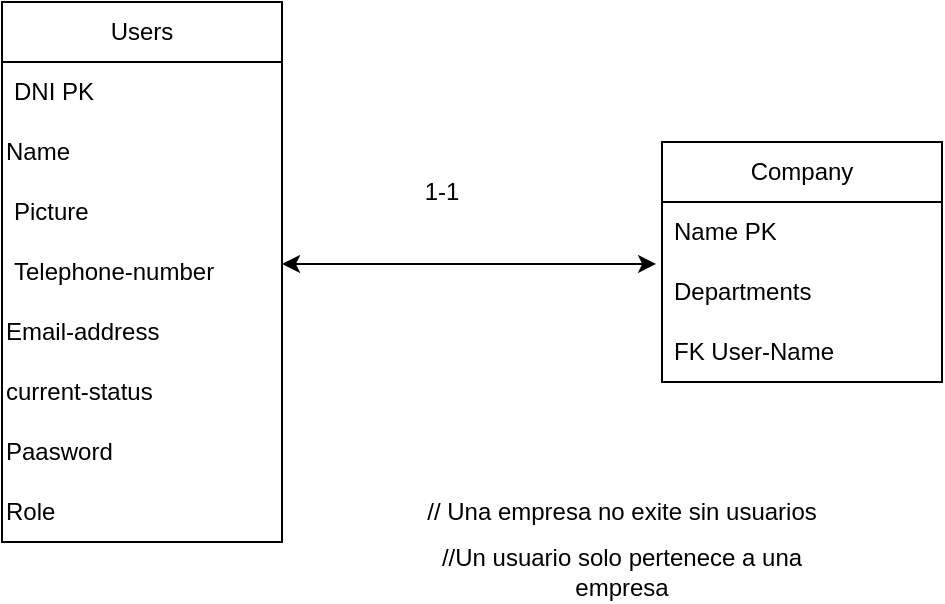 <mxfile version="27.0.2" pages="2">
  <diagram name="Página-1" id="2bJsch_IfATj5pgURqny">
    <mxGraphModel dx="1426" dy="841" grid="1" gridSize="10" guides="1" tooltips="1" connect="1" arrows="1" fold="1" page="1" pageScale="1" pageWidth="827" pageHeight="1169" math="0" shadow="0">
      <root>
        <mxCell id="0" />
        <mxCell id="1" parent="0" />
        <mxCell id="Btr96DcZDR8Ur55_AF_6-1" value="Users" style="swimlane;fontStyle=0;childLayout=stackLayout;horizontal=1;startSize=30;horizontalStack=0;resizeParent=1;resizeParentMax=0;resizeLast=0;collapsible=1;marginBottom=0;whiteSpace=wrap;html=1;" vertex="1" parent="1">
          <mxGeometry x="50" y="50" width="140" height="270" as="geometry" />
        </mxCell>
        <mxCell id="Btr96DcZDR8Ur55_AF_6-2" value="DNI PK" style="text;strokeColor=none;fillColor=none;align=left;verticalAlign=middle;spacingLeft=4;spacingRight=4;overflow=hidden;points=[[0,0.5],[1,0.5]];portConstraint=eastwest;rotatable=0;whiteSpace=wrap;html=1;" vertex="1" parent="Btr96DcZDR8Ur55_AF_6-1">
          <mxGeometry y="30" width="140" height="30" as="geometry" />
        </mxCell>
        <mxCell id="Btr96DcZDR8Ur55_AF_6-13" value="Name" style="text;html=1;align=left;verticalAlign=middle;whiteSpace=wrap;rounded=0;" vertex="1" parent="Btr96DcZDR8Ur55_AF_6-1">
          <mxGeometry y="60" width="140" height="30" as="geometry" />
        </mxCell>
        <mxCell id="Btr96DcZDR8Ur55_AF_6-3" value="Picture" style="text;strokeColor=none;fillColor=none;align=left;verticalAlign=middle;spacingLeft=4;spacingRight=4;overflow=hidden;points=[[0,0.5],[1,0.5]];portConstraint=eastwest;rotatable=0;whiteSpace=wrap;html=1;" vertex="1" parent="Btr96DcZDR8Ur55_AF_6-1">
          <mxGeometry y="90" width="140" height="30" as="geometry" />
        </mxCell>
        <mxCell id="Btr96DcZDR8Ur55_AF_6-4" value="Telephone-number" style="text;strokeColor=none;fillColor=none;align=left;verticalAlign=middle;spacingLeft=4;spacingRight=4;overflow=hidden;points=[[0,0.5],[1,0.5]];portConstraint=eastwest;rotatable=0;whiteSpace=wrap;html=1;" vertex="1" parent="Btr96DcZDR8Ur55_AF_6-1">
          <mxGeometry y="120" width="140" height="30" as="geometry" />
        </mxCell>
        <mxCell id="Btr96DcZDR8Ur55_AF_6-5" value="Email-address" style="text;html=1;align=left;verticalAlign=middle;whiteSpace=wrap;rounded=0;" vertex="1" parent="Btr96DcZDR8Ur55_AF_6-1">
          <mxGeometry y="150" width="140" height="30" as="geometry" />
        </mxCell>
        <mxCell id="Btr96DcZDR8Ur55_AF_6-6" value="current-status" style="text;html=1;align=left;verticalAlign=middle;whiteSpace=wrap;rounded=0;" vertex="1" parent="Btr96DcZDR8Ur55_AF_6-1">
          <mxGeometry y="180" width="140" height="30" as="geometry" />
        </mxCell>
        <mxCell id="Btr96DcZDR8Ur55_AF_6-7" value="Paasword" style="text;html=1;align=left;verticalAlign=middle;whiteSpace=wrap;rounded=0;" vertex="1" parent="Btr96DcZDR8Ur55_AF_6-1">
          <mxGeometry y="210" width="140" height="30" as="geometry" />
        </mxCell>
        <mxCell id="Btr96DcZDR8Ur55_AF_6-8" value="Role" style="text;html=1;align=left;verticalAlign=middle;whiteSpace=wrap;rounded=0;" vertex="1" parent="Btr96DcZDR8Ur55_AF_6-1">
          <mxGeometry y="240" width="140" height="30" as="geometry" />
        </mxCell>
        <mxCell id="Btr96DcZDR8Ur55_AF_6-9" value="Company" style="swimlane;fontStyle=0;childLayout=stackLayout;horizontal=1;startSize=30;horizontalStack=0;resizeParent=1;resizeParentMax=0;resizeLast=0;collapsible=1;marginBottom=0;whiteSpace=wrap;html=1;" vertex="1" parent="1">
          <mxGeometry x="380" y="120" width="140" height="120" as="geometry" />
        </mxCell>
        <mxCell id="Btr96DcZDR8Ur55_AF_6-10" value="Name PK" style="text;strokeColor=none;fillColor=none;align=left;verticalAlign=middle;spacingLeft=4;spacingRight=4;overflow=hidden;points=[[0,0.5],[1,0.5]];portConstraint=eastwest;rotatable=0;whiteSpace=wrap;html=1;" vertex="1" parent="Btr96DcZDR8Ur55_AF_6-9">
          <mxGeometry y="30" width="140" height="30" as="geometry" />
        </mxCell>
        <mxCell id="Btr96DcZDR8Ur55_AF_6-11" value="Departments" style="text;strokeColor=none;fillColor=none;align=left;verticalAlign=middle;spacingLeft=4;spacingRight=4;overflow=hidden;points=[[0,0.5],[1,0.5]];portConstraint=eastwest;rotatable=0;whiteSpace=wrap;html=1;" vertex="1" parent="Btr96DcZDR8Ur55_AF_6-9">
          <mxGeometry y="60" width="140" height="30" as="geometry" />
        </mxCell>
        <mxCell id="Btr96DcZDR8Ur55_AF_6-12" value="FK User-Name" style="text;strokeColor=none;fillColor=none;align=left;verticalAlign=middle;spacingLeft=4;spacingRight=4;overflow=hidden;points=[[0,0.5],[1,0.5]];portConstraint=eastwest;rotatable=0;whiteSpace=wrap;html=1;" vertex="1" parent="Btr96DcZDR8Ur55_AF_6-9">
          <mxGeometry y="90" width="140" height="30" as="geometry" />
        </mxCell>
        <mxCell id="Btr96DcZDR8Ur55_AF_6-14" value="" style="endArrow=classic;startArrow=classic;html=1;rounded=0;entryX=-0.021;entryY=0.033;entryDx=0;entryDy=0;entryPerimeter=0;" edge="1" parent="1" target="Btr96DcZDR8Ur55_AF_6-11">
          <mxGeometry width="50" height="50" relative="1" as="geometry">
            <mxPoint x="190" y="181" as="sourcePoint" />
            <mxPoint x="440" y="410" as="targetPoint" />
          </mxGeometry>
        </mxCell>
        <mxCell id="Btr96DcZDR8Ur55_AF_6-15" value="1-1" style="text;html=1;align=center;verticalAlign=middle;whiteSpace=wrap;rounded=0;" vertex="1" parent="1">
          <mxGeometry x="240" y="130" width="60" height="30" as="geometry" />
        </mxCell>
        <mxCell id="Btr96DcZDR8Ur55_AF_6-17" value="// Una empresa no exite sin usuarios" style="text;html=1;align=center;verticalAlign=middle;whiteSpace=wrap;rounded=0;" vertex="1" parent="1">
          <mxGeometry x="220" y="290" width="280" height="30" as="geometry" />
        </mxCell>
        <mxCell id="Btr96DcZDR8Ur55_AF_6-18" value="//Un usuario solo pertenece a una empresa" style="text;html=1;align=center;verticalAlign=middle;whiteSpace=wrap;rounded=0;" vertex="1" parent="1">
          <mxGeometry x="260" y="320" width="200" height="30" as="geometry" />
        </mxCell>
      </root>
    </mxGraphModel>
  </diagram>
  <diagram id="dWAA30q6EVEvBLnmlujB" name="Página-2">
    <mxGraphModel dx="1426" dy="841" grid="1" gridSize="10" guides="1" tooltips="1" connect="1" arrows="1" fold="1" page="1" pageScale="1" pageWidth="827" pageHeight="1169" math="0" shadow="0">
      <root>
        <mxCell id="0" />
        <mxCell id="1" parent="0" />
        <mxCell id="JLBAbc1OzlZE6FMYYu6b-16" style="edgeStyle=orthogonalEdgeStyle;rounded=0;orthogonalLoop=1;jettySize=auto;html=1;entryX=0;entryY=0;entryDx=0;entryDy=0;" edge="1" parent="1" source="jbYlazoDnYIWtGmIhM25-1" target="JLBAbc1OzlZE6FMYYu6b-10">
          <mxGeometry relative="1" as="geometry">
            <Array as="points">
              <mxPoint x="310" y="185" />
              <mxPoint x="310" y="330" />
            </Array>
          </mxGeometry>
        </mxCell>
        <mxCell id="jbYlazoDnYIWtGmIhM25-1" value="Users" style="swimlane;fontStyle=0;childLayout=stackLayout;horizontal=1;startSize=30;horizontalStack=0;resizeParent=1;resizeParentMax=0;resizeLast=0;collapsible=1;marginBottom=0;whiteSpace=wrap;html=1;" vertex="1" parent="1">
          <mxGeometry x="50" y="50" width="140" height="270" as="geometry" />
        </mxCell>
        <mxCell id="jbYlazoDnYIWtGmIhM25-2" value="DNI PK" style="text;strokeColor=none;fillColor=none;align=left;verticalAlign=middle;spacingLeft=4;spacingRight=4;overflow=hidden;points=[[0,0.5],[1,0.5]];portConstraint=eastwest;rotatable=0;whiteSpace=wrap;html=1;" vertex="1" parent="jbYlazoDnYIWtGmIhM25-1">
          <mxGeometry y="30" width="140" height="30" as="geometry" />
        </mxCell>
        <mxCell id="jbYlazoDnYIWtGmIhM25-3" value="Name" style="text;html=1;align=left;verticalAlign=middle;whiteSpace=wrap;rounded=0;" vertex="1" parent="jbYlazoDnYIWtGmIhM25-1">
          <mxGeometry y="60" width="140" height="30" as="geometry" />
        </mxCell>
        <mxCell id="jbYlazoDnYIWtGmIhM25-4" value="Picture" style="text;strokeColor=none;fillColor=none;align=left;verticalAlign=middle;spacingLeft=4;spacingRight=4;overflow=hidden;points=[[0,0.5],[1,0.5]];portConstraint=eastwest;rotatable=0;whiteSpace=wrap;html=1;" vertex="1" parent="jbYlazoDnYIWtGmIhM25-1">
          <mxGeometry y="90" width="140" height="30" as="geometry" />
        </mxCell>
        <mxCell id="jbYlazoDnYIWtGmIhM25-5" value="Telephone-number" style="text;strokeColor=none;fillColor=none;align=left;verticalAlign=middle;spacingLeft=4;spacingRight=4;overflow=hidden;points=[[0,0.5],[1,0.5]];portConstraint=eastwest;rotatable=0;whiteSpace=wrap;html=1;" vertex="1" parent="jbYlazoDnYIWtGmIhM25-1">
          <mxGeometry y="120" width="140" height="30" as="geometry" />
        </mxCell>
        <mxCell id="jbYlazoDnYIWtGmIhM25-6" value="Email-address" style="text;html=1;align=left;verticalAlign=middle;whiteSpace=wrap;rounded=0;" vertex="1" parent="jbYlazoDnYIWtGmIhM25-1">
          <mxGeometry y="150" width="140" height="30" as="geometry" />
        </mxCell>
        <mxCell id="jbYlazoDnYIWtGmIhM25-7" value="current-status" style="text;html=1;align=left;verticalAlign=middle;whiteSpace=wrap;rounded=0;" vertex="1" parent="jbYlazoDnYIWtGmIhM25-1">
          <mxGeometry y="180" width="140" height="30" as="geometry" />
        </mxCell>
        <mxCell id="jbYlazoDnYIWtGmIhM25-8" value="Paasword" style="text;html=1;align=left;verticalAlign=middle;whiteSpace=wrap;rounded=0;" vertex="1" parent="jbYlazoDnYIWtGmIhM25-1">
          <mxGeometry y="210" width="140" height="30" as="geometry" />
        </mxCell>
        <mxCell id="jbYlazoDnYIWtGmIhM25-9" value="Role" style="text;html=1;align=left;verticalAlign=middle;whiteSpace=wrap;rounded=0;" vertex="1" parent="jbYlazoDnYIWtGmIhM25-1">
          <mxGeometry y="240" width="140" height="30" as="geometry" />
        </mxCell>
        <mxCell id="JLBAbc1OzlZE6FMYYu6b-17" style="edgeStyle=orthogonalEdgeStyle;rounded=0;orthogonalLoop=1;jettySize=auto;html=1;entryX=0;entryY=0;entryDx=0;entryDy=0;" edge="1" parent="1" source="JLBAbc1OzlZE6FMYYu6b-1" target="JLBAbc1OzlZE6FMYYu6b-10">
          <mxGeometry relative="1" as="geometry">
            <Array as="points">
              <mxPoint x="310" y="490" />
              <mxPoint x="310" y="330" />
            </Array>
          </mxGeometry>
        </mxCell>
        <mxCell id="JLBAbc1OzlZE6FMYYu6b-1" value="Company" style="swimlane;fontStyle=0;childLayout=stackLayout;horizontal=1;startSize=30;horizontalStack=0;resizeParent=1;resizeParentMax=0;resizeLast=0;collapsible=1;marginBottom=0;whiteSpace=wrap;html=1;" vertex="1" parent="1">
          <mxGeometry x="50" y="430" width="140" height="120" as="geometry" />
        </mxCell>
        <mxCell id="JLBAbc1OzlZE6FMYYu6b-2" value="Name PK" style="text;strokeColor=none;fillColor=none;align=left;verticalAlign=middle;spacingLeft=4;spacingRight=4;overflow=hidden;points=[[0,0.5],[1,0.5]];portConstraint=eastwest;rotatable=0;whiteSpace=wrap;html=1;" vertex="1" parent="JLBAbc1OzlZE6FMYYu6b-1">
          <mxGeometry y="30" width="140" height="30" as="geometry" />
        </mxCell>
        <mxCell id="JLBAbc1OzlZE6FMYYu6b-3" value="Departments" style="text;strokeColor=none;fillColor=none;align=left;verticalAlign=middle;spacingLeft=4;spacingRight=4;overflow=hidden;points=[[0,0.5],[1,0.5]];portConstraint=eastwest;rotatable=0;whiteSpace=wrap;html=1;" vertex="1" parent="JLBAbc1OzlZE6FMYYu6b-1">
          <mxGeometry y="60" width="140" height="30" as="geometry" />
        </mxCell>
        <mxCell id="JLBAbc1OzlZE6FMYYu6b-4" value="FK User-Name List" style="text;strokeColor=none;fillColor=none;align=left;verticalAlign=middle;spacingLeft=4;spacingRight=4;overflow=hidden;points=[[0,0.5],[1,0.5]];portConstraint=eastwest;rotatable=0;whiteSpace=wrap;html=1;" vertex="1" parent="JLBAbc1OzlZE6FMYYu6b-1">
          <mxGeometry y="90" width="140" height="30" as="geometry" />
        </mxCell>
        <mxCell id="JLBAbc1OzlZE6FMYYu6b-5" value="Formulario-User" style="swimlane;fontStyle=0;childLayout=stackLayout;horizontal=1;startSize=30;horizontalStack=0;resizeParent=1;resizeParentMax=0;resizeLast=0;collapsible=1;marginBottom=0;whiteSpace=wrap;html=1;" vertex="1" parent="1">
          <mxGeometry x="414" y="180" width="140" height="300" as="geometry" />
        </mxCell>
        <mxCell id="JLBAbc1OzlZE6FMYYu6b-6" value="DNI" style="text;strokeColor=none;fillColor=none;align=left;verticalAlign=middle;spacingLeft=4;spacingRight=4;overflow=hidden;points=[[0,0.5],[1,0.5]];portConstraint=eastwest;rotatable=0;whiteSpace=wrap;html=1;" vertex="1" parent="JLBAbc1OzlZE6FMYYu6b-5">
          <mxGeometry y="30" width="140" height="30" as="geometry" />
        </mxCell>
        <mxCell id="JLBAbc1OzlZE6FMYYu6b-7" value="Name" style="text;strokeColor=none;fillColor=none;align=left;verticalAlign=middle;spacingLeft=4;spacingRight=4;overflow=hidden;points=[[0,0.5],[1,0.5]];portConstraint=eastwest;rotatable=0;whiteSpace=wrap;html=1;" vertex="1" parent="JLBAbc1OzlZE6FMYYu6b-5">
          <mxGeometry y="60" width="140" height="30" as="geometry" />
        </mxCell>
        <mxCell id="JLBAbc1OzlZE6FMYYu6b-8" value="Picture" style="text;strokeColor=none;fillColor=none;align=left;verticalAlign=middle;spacingLeft=4;spacingRight=4;overflow=hidden;points=[[0,0.5],[1,0.5]];portConstraint=eastwest;rotatable=0;whiteSpace=wrap;html=1;" vertex="1" parent="JLBAbc1OzlZE6FMYYu6b-5">
          <mxGeometry y="90" width="140" height="30" as="geometry" />
        </mxCell>
        <mxCell id="JLBAbc1OzlZE6FMYYu6b-9" value="&lt;span style=&quot;&quot;&gt;Telephone-number&lt;/span&gt;" style="text;html=1;align=left;verticalAlign=middle;whiteSpace=wrap;rounded=0;" vertex="1" parent="JLBAbc1OzlZE6FMYYu6b-5">
          <mxGeometry y="120" width="140" height="30" as="geometry" />
        </mxCell>
        <mxCell id="JLBAbc1OzlZE6FMYYu6b-10" value="&lt;span style=&quot;&quot;&gt;Email-address&lt;/span&gt;" style="text;html=1;align=left;verticalAlign=middle;whiteSpace=wrap;rounded=0;" vertex="1" parent="JLBAbc1OzlZE6FMYYu6b-5">
          <mxGeometry y="150" width="140" height="30" as="geometry" />
        </mxCell>
        <mxCell id="JLBAbc1OzlZE6FMYYu6b-11" value="&lt;span style=&quot;&quot;&gt;current-status&lt;/span&gt;" style="text;html=1;align=left;verticalAlign=middle;whiteSpace=wrap;rounded=0;" vertex="1" parent="JLBAbc1OzlZE6FMYYu6b-5">
          <mxGeometry y="180" width="140" height="30" as="geometry" />
        </mxCell>
        <mxCell id="JLBAbc1OzlZE6FMYYu6b-12" value="Role" style="text;html=1;align=left;verticalAlign=middle;whiteSpace=wrap;rounded=0;" vertex="1" parent="JLBAbc1OzlZE6FMYYu6b-5">
          <mxGeometry y="210" width="140" height="30" as="geometry" />
        </mxCell>
        <mxCell id="JLBAbc1OzlZE6FMYYu6b-13" value="Company-Name" style="text;html=1;align=left;verticalAlign=middle;whiteSpace=wrap;rounded=0;" vertex="1" parent="JLBAbc1OzlZE6FMYYu6b-5">
          <mxGeometry y="240" width="140" height="30" as="geometry" />
        </mxCell>
        <mxCell id="JLBAbc1OzlZE6FMYYu6b-15" value="&lt;span style=&quot;&quot;&gt;Departments&lt;/span&gt;" style="text;html=1;align=left;verticalAlign=middle;whiteSpace=wrap;rounded=0;" vertex="1" parent="JLBAbc1OzlZE6FMYYu6b-5">
          <mxGeometry y="270" width="140" height="30" as="geometry" />
        </mxCell>
        <mxCell id="JLBAbc1OzlZE6FMYYu6b-18" value="Crear usuario" style="text;html=1;align=center;verticalAlign=middle;whiteSpace=wrap;rounded=0;" vertex="1" parent="1">
          <mxGeometry x="460" y="120" width="60" height="30" as="geometry" />
        </mxCell>
        <mxCell id="JLBAbc1OzlZE6FMYYu6b-26" value="Todos los campos de formulario users son FK" style="text;html=1;align=center;verticalAlign=middle;whiteSpace=wrap;rounded=0;" vertex="1" parent="1">
          <mxGeometry x="200" y="890" width="340" height="30" as="geometry" />
        </mxCell>
        <mxCell id="JLBAbc1OzlZE6FMYYu6b-27" value="Todos los campos de formulario company menos List(Users) son FK&amp;nbsp;" style="text;html=1;align=center;verticalAlign=middle;whiteSpace=wrap;rounded=0;" vertex="1" parent="1">
          <mxGeometry x="240" y="920" width="240" height="30" as="geometry" />
        </mxCell>
      </root>
    </mxGraphModel>
  </diagram>
</mxfile>
